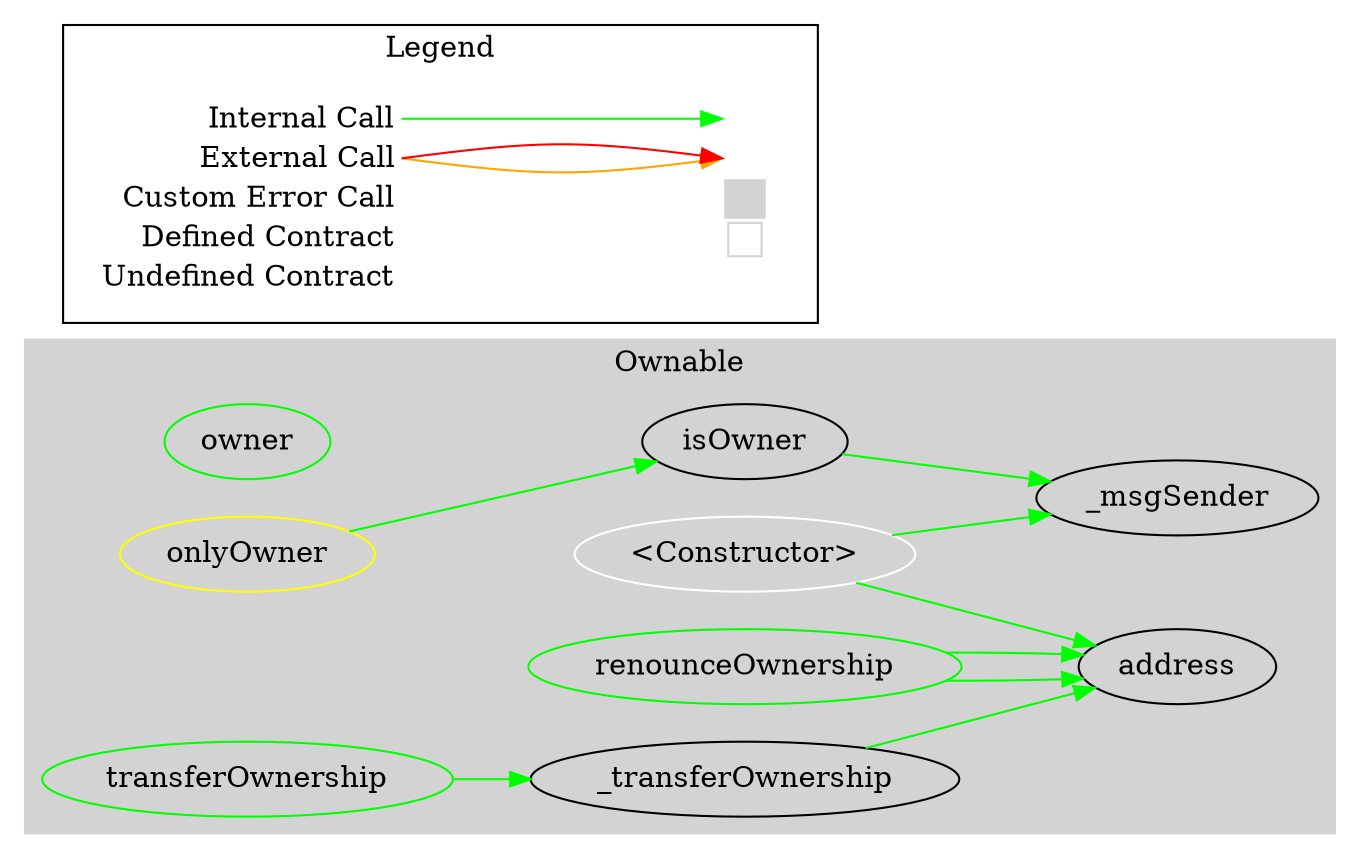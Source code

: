digraph G {
  graph [ ratio = "auto", page = "100", compound =true ];
subgraph "clusterOwnable" {
  graph [ label = "Ownable", color = "lightgray", style = "filled", bgcolor = "lightgray" ];
  "Ownable.<Constructor>" [ label = "<Constructor>", color = "white" ];
  "Ownable.owner" [ label = "owner", color = "green" ];
  "Ownable.onlyOwner" [ label = "onlyOwner", color = "yellow" ];
  "Ownable.isOwner" [ label = "isOwner" ];
  "Ownable.renounceOwnership" [ label = "renounceOwnership", color = "green" ];
  "Ownable.transferOwnership" [ label = "transferOwnership", color = "green" ];
  "Ownable._transferOwnership" [ label = "_transferOwnership" ];
  "Ownable._msgSender" [ label = "_msgSender" ];
  "Ownable.address" [ label = "address" ];
}

  "Ownable.<Constructor>";
  "Ownable._msgSender";
  "Ownable.address";
  "Ownable.onlyOwner";
  "Ownable.isOwner";
  "Ownable.renounceOwnership";
  "Ownable.transferOwnership";
  "Ownable._transferOwnership";
  "Ownable.<Constructor>" -> "Ownable._msgSender" [ color = "green" ];
  "Ownable.<Constructor>" -> "Ownable.address" [ color = "green" ];
  "Ownable.onlyOwner" -> "Ownable.isOwner" [ color = "green" ];
  "Ownable.isOwner" -> "Ownable._msgSender" [ color = "green" ];
  "Ownable.renounceOwnership" -> "Ownable.address" [ color = "green" ];
  "Ownable.renounceOwnership" -> "Ownable.address" [ color = "green" ];
  "Ownable.transferOwnership" -> "Ownable._transferOwnership" [ color = "green" ];
  "Ownable._transferOwnership" -> "Ownable.address" [ color = "green" ];


rankdir=LR
node [shape=plaintext]
subgraph cluster_01 { 
label = "Legend";
key [label=<<table border="0" cellpadding="2" cellspacing="0" cellborder="0">
  <tr><td align="right" port="i1">Internal Call</td></tr>
  <tr><td align="right" port="i2">External Call</td></tr>
  <tr><td align="right" port="i2">Custom Error Call</td></tr>
  <tr><td align="right" port="i3">Defined Contract</td></tr>
  <tr><td align="right" port="i4">Undefined Contract</td></tr>
  </table>>]
key2 [label=<<table border="0" cellpadding="2" cellspacing="0" cellborder="0">
  <tr><td port="i1">&nbsp;&nbsp;&nbsp;</td></tr>
  <tr><td port="i2">&nbsp;&nbsp;&nbsp;</td></tr>
  <tr><td port="i3" bgcolor="lightgray">&nbsp;&nbsp;&nbsp;</td></tr>
  <tr><td port="i4">
    <table border="1" cellborder="0" cellspacing="0" cellpadding="7" color="lightgray">
      <tr>
       <td></td>
      </tr>
     </table>
  </td></tr>
  </table>>]
key:i1:e -> key2:i1:w [color="green"]
key:i2:e -> key2:i2:w [color="orange"]
key:i2:e -> key2:i2:w [color="red"]
}
}

